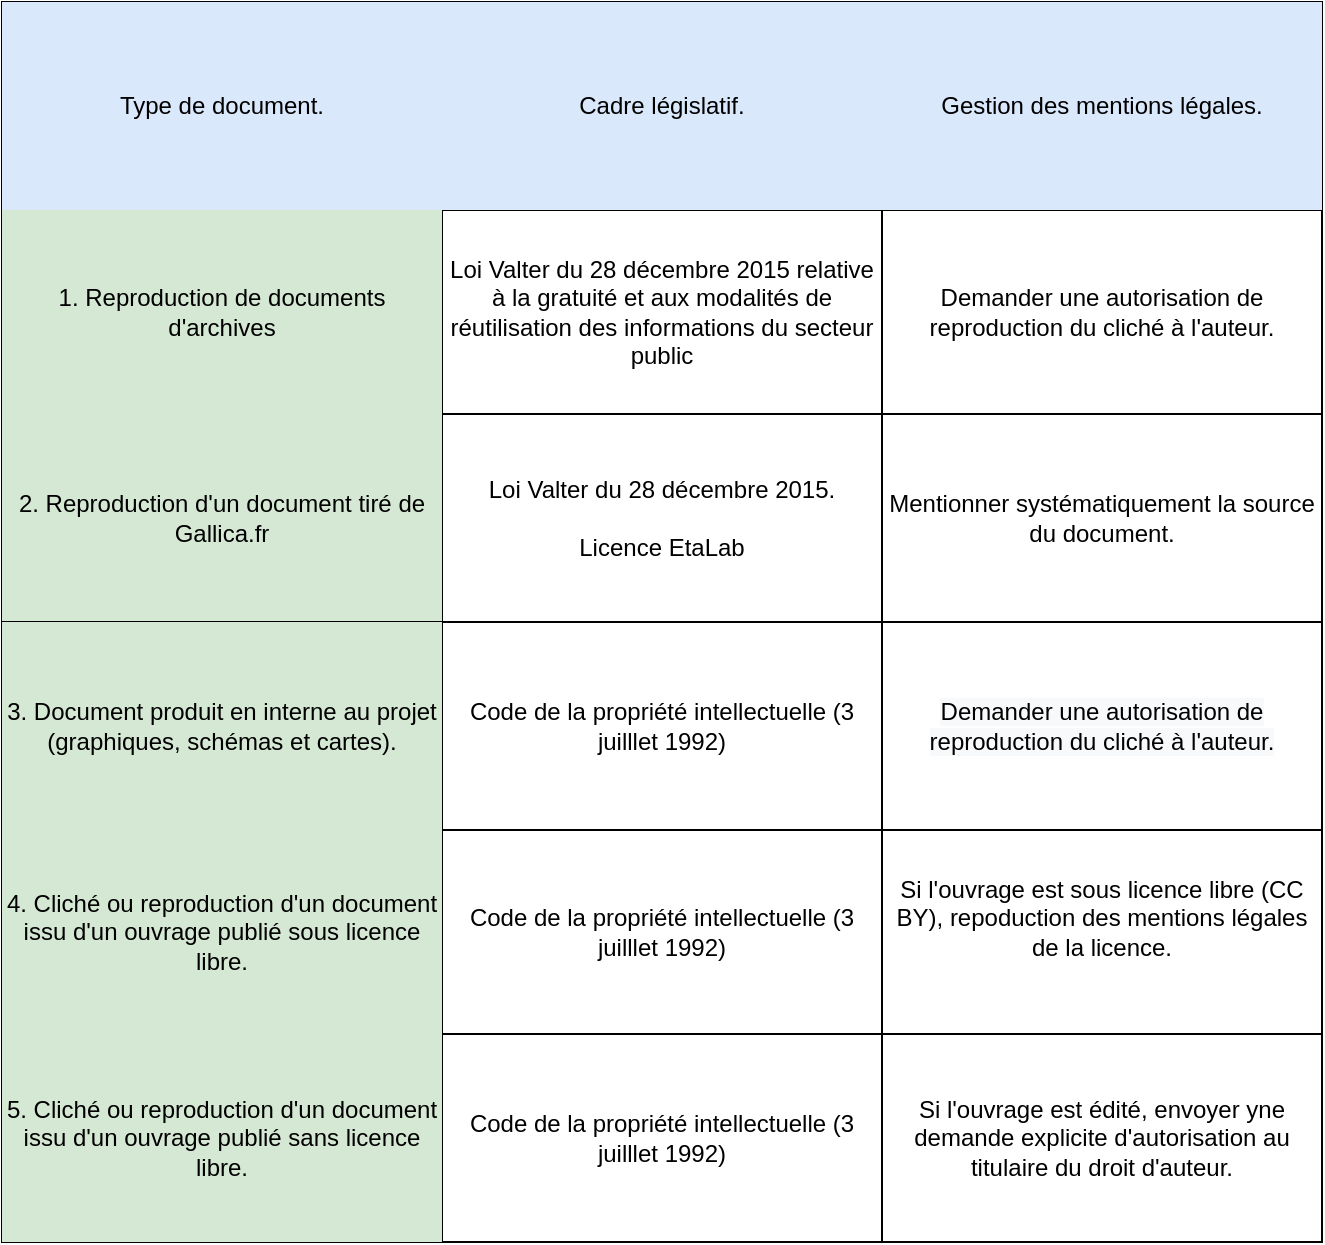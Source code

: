 <mxfile version="20.2.3" type="device"><diagram id="ec3TGpACIMkYD9nHAnBx" name="Page-1"><mxGraphModel dx="1350" dy="878" grid="1" gridSize="10" guides="1" tooltips="1" connect="1" arrows="1" fold="1" page="1" pageScale="1" pageWidth="827" pageHeight="1169" math="0" shadow="0"><root><mxCell id="0"/><mxCell id="1" parent="0"/><mxCell id="PWZXkWPjBYa83sn8LN8W-57" value="" style="shape=table;html=1;whiteSpace=wrap;startSize=0;container=1;collapsible=0;childLayout=tableLayout;" vertex="1" parent="1"><mxGeometry x="40" y="210" width="660" height="310" as="geometry"/></mxCell><mxCell id="PWZXkWPjBYa83sn8LN8W-58" value="" style="shape=tableRow;horizontal=0;startSize=0;swimlaneHead=0;swimlaneBody=0;top=0;left=0;bottom=0;right=0;collapsible=0;dropTarget=0;fillColor=#d5e8d4;points=[[0,0.5],[1,0.5]];portConstraint=eastwest;strokeColor=#82b366;" vertex="1" parent="PWZXkWPjBYa83sn8LN8W-57"><mxGeometry width="660" height="104" as="geometry"/></mxCell><mxCell id="PWZXkWPjBYa83sn8LN8W-59" value="Type de document." style="shape=partialRectangle;html=1;whiteSpace=wrap;connectable=0;fillColor=#dae8fc;top=0;left=0;bottom=0;right=0;overflow=hidden;strokeColor=#6c8ebf;" vertex="1" parent="PWZXkWPjBYa83sn8LN8W-58"><mxGeometry width="220" height="104" as="geometry"><mxRectangle width="220" height="104" as="alternateBounds"/></mxGeometry></mxCell><mxCell id="PWZXkWPjBYa83sn8LN8W-60" value="Cadre législatif." style="shape=partialRectangle;html=1;whiteSpace=wrap;connectable=0;fillColor=#dae8fc;top=0;left=0;bottom=0;right=0;overflow=hidden;strokeColor=#6c8ebf;" vertex="1" parent="PWZXkWPjBYa83sn8LN8W-58"><mxGeometry x="220" width="220" height="104" as="geometry"><mxRectangle width="220" height="104" as="alternateBounds"/></mxGeometry></mxCell><mxCell id="PWZXkWPjBYa83sn8LN8W-61" value="Gestion des mentions légales." style="shape=partialRectangle;html=1;whiteSpace=wrap;connectable=0;fillColor=#dae8fc;top=0;left=0;bottom=0;right=0;overflow=hidden;strokeColor=#6c8ebf;perimeterSpacing=1;" vertex="1" parent="PWZXkWPjBYa83sn8LN8W-58"><mxGeometry x="440" width="220" height="104" as="geometry"><mxRectangle width="220" height="104" as="alternateBounds"/></mxGeometry></mxCell><mxCell id="PWZXkWPjBYa83sn8LN8W-62" value="" style="shape=tableRow;horizontal=0;startSize=0;swimlaneHead=0;swimlaneBody=0;top=0;left=0;bottom=0;right=0;collapsible=0;dropTarget=0;fillColor=none;points=[[0,0.5],[1,0.5]];portConstraint=eastwest;" vertex="1" parent="PWZXkWPjBYa83sn8LN8W-57"><mxGeometry y="104" width="660" height="102" as="geometry"/></mxCell><mxCell id="PWZXkWPjBYa83sn8LN8W-63" value="1. Reproduction de documents d'archives" style="shape=partialRectangle;html=1;whiteSpace=wrap;connectable=0;fillColor=#d5e8d4;top=0;left=0;bottom=0;right=0;overflow=hidden;strokeColor=#82b366;" vertex="1" parent="PWZXkWPjBYa83sn8LN8W-62"><mxGeometry width="220" height="102" as="geometry"><mxRectangle width="220" height="102" as="alternateBounds"/></mxGeometry></mxCell><mxCell id="PWZXkWPjBYa83sn8LN8W-64" value="Loi Valter du 28 décembre 2015 relative&lt;br&gt;à la gratuité et aux modalités de réutilisation des informations du secteur public" style="shape=partialRectangle;html=1;whiteSpace=wrap;connectable=0;fillColor=none;top=0;left=0;bottom=0;right=0;overflow=hidden;" vertex="1" parent="PWZXkWPjBYa83sn8LN8W-62"><mxGeometry x="220" width="220" height="102" as="geometry"><mxRectangle width="220" height="102" as="alternateBounds"/></mxGeometry></mxCell><mxCell id="PWZXkWPjBYa83sn8LN8W-65" value="Demander une autorisation de reproduction du cliché à l'auteur." style="shape=partialRectangle;html=1;whiteSpace=wrap;connectable=0;fillColor=none;top=0;left=0;bottom=0;right=0;overflow=hidden;" vertex="1" parent="PWZXkWPjBYa83sn8LN8W-62"><mxGeometry x="440" width="220" height="102" as="geometry"><mxRectangle width="220" height="102" as="alternateBounds"/></mxGeometry></mxCell><mxCell id="PWZXkWPjBYa83sn8LN8W-66" value="" style="shape=tableRow;horizontal=0;startSize=0;swimlaneHead=0;swimlaneBody=0;top=0;left=0;bottom=0;right=0;collapsible=0;dropTarget=0;fillColor=none;points=[[0,0.5],[1,0.5]];portConstraint=eastwest;" vertex="1" parent="PWZXkWPjBYa83sn8LN8W-57"><mxGeometry y="206" width="660" height="104" as="geometry"/></mxCell><mxCell id="PWZXkWPjBYa83sn8LN8W-67" value="2. Reproduction d'un document tiré de Gallica.fr" style="shape=partialRectangle;html=1;whiteSpace=wrap;connectable=0;fillColor=#d5e8d4;top=0;left=0;bottom=0;right=0;overflow=hidden;strokeColor=#82b366;" vertex="1" parent="PWZXkWPjBYa83sn8LN8W-66"><mxGeometry width="220" height="104" as="geometry"><mxRectangle width="220" height="104" as="alternateBounds"/></mxGeometry></mxCell><mxCell id="PWZXkWPjBYa83sn8LN8W-68" value="Loi Valter du 28 décembre 2015.&lt;br&gt;&lt;br&gt;Licence EtaLab" style="shape=partialRectangle;html=1;whiteSpace=wrap;connectable=0;fillColor=none;top=0;left=0;bottom=0;right=0;overflow=hidden;" vertex="1" parent="PWZXkWPjBYa83sn8LN8W-66"><mxGeometry x="220" width="220" height="104" as="geometry"><mxRectangle width="220" height="104" as="alternateBounds"/></mxGeometry></mxCell><mxCell id="PWZXkWPjBYa83sn8LN8W-69" value="Mentionner systématiquement la source du document." style="shape=partialRectangle;html=1;whiteSpace=wrap;connectable=0;fillColor=none;top=0;left=0;bottom=0;right=0;overflow=hidden;pointerEvents=1;" vertex="1" parent="PWZXkWPjBYa83sn8LN8W-66"><mxGeometry x="440" width="220" height="104" as="geometry"><mxRectangle width="220" height="104" as="alternateBounds"/></mxGeometry></mxCell><mxCell id="PWZXkWPjBYa83sn8LN8W-84" value="" style="shape=table;html=1;whiteSpace=wrap;startSize=0;container=1;collapsible=0;childLayout=tableLayout;" vertex="1" parent="1"><mxGeometry x="40" y="520" width="660" height="310" as="geometry"/></mxCell><mxCell id="PWZXkWPjBYa83sn8LN8W-85" value="" style="shape=tableRow;horizontal=0;startSize=0;swimlaneHead=0;swimlaneBody=0;top=0;left=0;bottom=0;right=0;collapsible=0;dropTarget=0;fillColor=none;points=[[0,0.5],[1,0.5]];portConstraint=eastwest;" vertex="1" parent="PWZXkWPjBYa83sn8LN8W-84"><mxGeometry width="660" height="104" as="geometry"/></mxCell><mxCell id="PWZXkWPjBYa83sn8LN8W-86" value="3. Document produit en interne au projet (graphiques, schémas et cartes)." style="shape=partialRectangle;html=1;whiteSpace=wrap;connectable=0;fillColor=#d5e8d4;top=0;left=0;bottom=0;right=0;overflow=hidden;strokeColor=#82b366;" vertex="1" parent="PWZXkWPjBYa83sn8LN8W-85"><mxGeometry width="220" height="104" as="geometry"><mxRectangle width="220" height="104" as="alternateBounds"/></mxGeometry></mxCell><mxCell id="PWZXkWPjBYa83sn8LN8W-87" value="Code de la propriété intellectuelle (3 juilllet 1992)" style="shape=partialRectangle;html=1;whiteSpace=wrap;connectable=0;fillColor=none;top=0;left=0;bottom=0;right=0;overflow=hidden;" vertex="1" parent="PWZXkWPjBYa83sn8LN8W-85"><mxGeometry x="220" width="220" height="104" as="geometry"><mxRectangle width="220" height="104" as="alternateBounds"/></mxGeometry></mxCell><mxCell id="PWZXkWPjBYa83sn8LN8W-88" value="&lt;span style=&quot;color: rgb(0, 0, 0); font-family: Helvetica; font-size: 12px; font-style: normal; font-variant-ligatures: normal; font-variant-caps: normal; font-weight: 400; letter-spacing: normal; orphans: 2; text-align: center; text-indent: 0px; text-transform: none; widows: 2; word-spacing: 0px; -webkit-text-stroke-width: 0px; background-color: rgb(248, 249, 250); text-decoration-thickness: initial; text-decoration-style: initial; text-decoration-color: initial; float: none; display: inline !important;&quot;&gt;Demander une autorisation de reproduction du cliché à l'auteur.&lt;/span&gt;" style="shape=partialRectangle;html=1;whiteSpace=wrap;connectable=0;fillColor=none;top=0;left=0;bottom=0;right=0;overflow=hidden;" vertex="1" parent="PWZXkWPjBYa83sn8LN8W-85"><mxGeometry x="440" width="220" height="104" as="geometry"><mxRectangle width="220" height="104" as="alternateBounds"/></mxGeometry></mxCell><mxCell id="PWZXkWPjBYa83sn8LN8W-89" value="" style="shape=tableRow;horizontal=0;startSize=0;swimlaneHead=0;swimlaneBody=0;top=0;left=0;bottom=0;right=0;collapsible=0;dropTarget=0;fillColor=none;points=[[0,0.5],[1,0.5]];portConstraint=eastwest;" vertex="1" parent="PWZXkWPjBYa83sn8LN8W-84"><mxGeometry y="104" width="660" height="102" as="geometry"/></mxCell><mxCell id="PWZXkWPjBYa83sn8LN8W-90" value="4. Cliché ou reproduction d'un document issu d'un ouvrage publié sous licence libre." style="shape=partialRectangle;html=1;whiteSpace=wrap;connectable=0;fillColor=#d5e8d4;top=0;left=0;bottom=0;right=0;overflow=hidden;strokeColor=#82b366;" vertex="1" parent="PWZXkWPjBYa83sn8LN8W-89"><mxGeometry width="220" height="102" as="geometry"><mxRectangle width="220" height="102" as="alternateBounds"/></mxGeometry></mxCell><mxCell id="PWZXkWPjBYa83sn8LN8W-91" value="Code de la propriété intellectuelle (3 juilllet 1992)" style="shape=partialRectangle;html=1;whiteSpace=wrap;connectable=0;fillColor=none;top=0;left=0;bottom=0;right=0;overflow=hidden;" vertex="1" parent="PWZXkWPjBYa83sn8LN8W-89"><mxGeometry x="220" width="220" height="102" as="geometry"><mxRectangle width="220" height="102" as="alternateBounds"/></mxGeometry></mxCell><mxCell id="PWZXkWPjBYa83sn8LN8W-92" value="Si l'ouvrage est sous licence libre (CC BY), repoduction des mentions légales de la licence.&lt;br&gt;&lt;br&gt;" style="shape=partialRectangle;html=1;whiteSpace=wrap;connectable=0;fillColor=none;top=0;left=0;bottom=0;right=0;overflow=hidden;" vertex="1" parent="PWZXkWPjBYa83sn8LN8W-89"><mxGeometry x="440" width="220" height="102" as="geometry"><mxRectangle width="220" height="102" as="alternateBounds"/></mxGeometry></mxCell><mxCell id="PWZXkWPjBYa83sn8LN8W-93" value="" style="shape=tableRow;horizontal=0;startSize=0;swimlaneHead=0;swimlaneBody=0;top=0;left=0;bottom=0;right=0;collapsible=0;dropTarget=0;fillColor=none;points=[[0,0.5],[1,0.5]];portConstraint=eastwest;" vertex="1" parent="PWZXkWPjBYa83sn8LN8W-84"><mxGeometry y="206" width="660" height="104" as="geometry"/></mxCell><mxCell id="PWZXkWPjBYa83sn8LN8W-94" value="5. Cliché ou reproduction d'un document issu d'un ouvrage publié sans licence libre." style="shape=partialRectangle;html=1;whiteSpace=wrap;connectable=0;fillColor=#d5e8d4;top=0;left=0;bottom=0;right=0;overflow=hidden;strokeColor=#82b366;" vertex="1" parent="PWZXkWPjBYa83sn8LN8W-93"><mxGeometry width="220" height="104" as="geometry"><mxRectangle width="220" height="104" as="alternateBounds"/></mxGeometry></mxCell><mxCell id="PWZXkWPjBYa83sn8LN8W-95" value="Code de la propriété intellectuelle (3 juilllet 1992)" style="shape=partialRectangle;html=1;whiteSpace=wrap;connectable=0;fillColor=none;top=0;left=0;bottom=0;right=0;overflow=hidden;" vertex="1" parent="PWZXkWPjBYa83sn8LN8W-93"><mxGeometry x="220" width="220" height="104" as="geometry"><mxRectangle width="220" height="104" as="alternateBounds"/></mxGeometry></mxCell><mxCell id="PWZXkWPjBYa83sn8LN8W-96" value="Si l'ouvrage est édité, envoyer yne demande explicite d'autorisation au titulaire du droit d'auteur." style="shape=partialRectangle;html=1;whiteSpace=wrap;connectable=0;fillColor=none;top=0;left=0;bottom=0;right=0;overflow=hidden;pointerEvents=1;" vertex="1" parent="PWZXkWPjBYa83sn8LN8W-93"><mxGeometry x="440" width="220" height="104" as="geometry"><mxRectangle width="220" height="104" as="alternateBounds"/></mxGeometry></mxCell></root></mxGraphModel></diagram></mxfile>